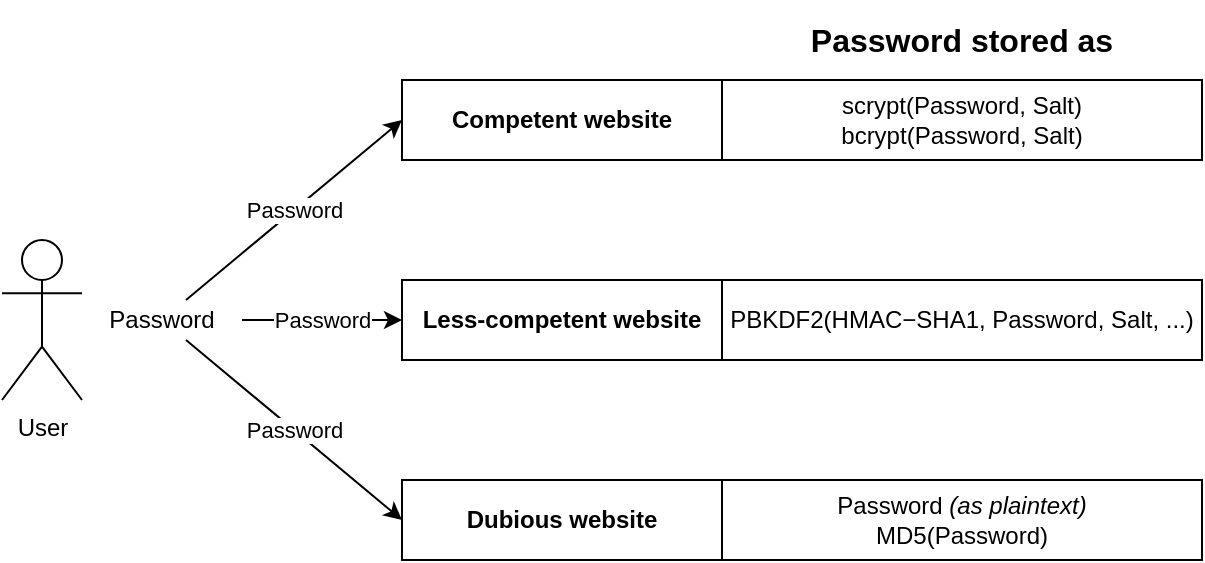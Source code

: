 <mxfile version="13.5.3" type="github">
  <diagram id="_B6--fNvl5OPntU9QEn6" name="Page-1">
    <mxGraphModel dx="1422" dy="795" grid="1" gridSize="10" guides="1" tooltips="1" connect="1" arrows="1" fold="1" page="1" pageScale="1" pageWidth="850" pageHeight="1100" math="0" shadow="0">
      <root>
        <mxCell id="0" />
        <mxCell id="1" parent="0" />
        <mxCell id="HP-s9qnrU3H1NAebICU0-16" value="" style="rounded=0;whiteSpace=wrap;html=1;align=left;" vertex="1" parent="1">
          <mxGeometry x="240" y="320" width="400" height="40" as="geometry" />
        </mxCell>
        <mxCell id="HP-s9qnrU3H1NAebICU0-15" value="" style="rounded=0;whiteSpace=wrap;html=1;align=left;" vertex="1" parent="1">
          <mxGeometry x="240" y="220" width="400" height="40" as="geometry" />
        </mxCell>
        <mxCell id="HP-s9qnrU3H1NAebICU0-14" value="" style="rounded=0;whiteSpace=wrap;html=1;align=left;" vertex="1" parent="1">
          <mxGeometry x="240" y="120" width="400" height="40" as="geometry" />
        </mxCell>
        <mxCell id="HP-s9qnrU3H1NAebICU0-1" value="User" style="shape=umlActor;verticalLabelPosition=bottom;verticalAlign=top;html=1;outlineConnect=0;" vertex="1" parent="1">
          <mxGeometry x="40" y="200" width="40" height="80" as="geometry" />
        </mxCell>
        <mxCell id="HP-s9qnrU3H1NAebICU0-3" value="Password" style="text;html=1;strokeColor=none;fillColor=none;align=center;verticalAlign=middle;whiteSpace=wrap;rounded=0;" vertex="1" parent="1">
          <mxGeometry x="80" y="230" width="80" height="20" as="geometry" />
        </mxCell>
        <mxCell id="HP-s9qnrU3H1NAebICU0-4" value="Competent website" style="rounded=0;whiteSpace=wrap;html=1;" vertex="1" parent="1">
          <mxGeometry x="240" y="120" width="160" height="40" as="geometry" />
        </mxCell>
        <mxCell id="HP-s9qnrU3H1NAebICU0-5" value="Less-competent website" style="rounded=0;whiteSpace=wrap;html=1;" vertex="1" parent="1">
          <mxGeometry x="240" y="220" width="160" height="40" as="geometry" />
        </mxCell>
        <mxCell id="HP-s9qnrU3H1NAebICU0-6" value="Dubious website" style="rounded=0;whiteSpace=wrap;html=1;fontStyle=1" vertex="1" parent="1">
          <mxGeometry x="240" y="320" width="160" height="40" as="geometry" />
        </mxCell>
        <mxCell id="HP-s9qnrU3H1NAebICU0-7" value="Password" style="endArrow=classic;html=1;entryX=0;entryY=0.5;entryDx=0;entryDy=0;" edge="1" parent="1" source="HP-s9qnrU3H1NAebICU0-3" target="HP-s9qnrU3H1NAebICU0-4">
          <mxGeometry width="50" height="50" relative="1" as="geometry">
            <mxPoint x="400" y="410" as="sourcePoint" />
            <mxPoint x="450" y="360" as="targetPoint" />
          </mxGeometry>
        </mxCell>
        <mxCell id="HP-s9qnrU3H1NAebICU0-8" value="Password" style="endArrow=classic;html=1;" edge="1" parent="1" source="HP-s9qnrU3H1NAebICU0-3" target="HP-s9qnrU3H1NAebICU0-5">
          <mxGeometry width="50" height="50" relative="1" as="geometry">
            <mxPoint x="110" y="200" as="sourcePoint" />
            <mxPoint x="160" y="150" as="targetPoint" />
          </mxGeometry>
        </mxCell>
        <mxCell id="HP-s9qnrU3H1NAebICU0-9" value="Password" style="endArrow=classic;html=1;entryX=0;entryY=0.5;entryDx=0;entryDy=0;" edge="1" parent="1" source="HP-s9qnrU3H1NAebICU0-3" target="HP-s9qnrU3H1NAebICU0-6">
          <mxGeometry width="50" height="50" relative="1" as="geometry">
            <mxPoint x="400" y="410" as="sourcePoint" />
            <mxPoint x="450" y="360" as="targetPoint" />
          </mxGeometry>
        </mxCell>
        <mxCell id="HP-s9qnrU3H1NAebICU0-10" value="&lt;b&gt;&lt;font style=&quot;font-size: 16px&quot;&gt;Password stored as&lt;br&gt;&lt;/font&gt;&lt;/b&gt;" style="text;html=1;strokeColor=none;fillColor=none;align=center;verticalAlign=middle;whiteSpace=wrap;rounded=0;" vertex="1" parent="1">
          <mxGeometry x="400" y="80" width="240" height="40" as="geometry" />
        </mxCell>
        <mxCell id="HP-s9qnrU3H1NAebICU0-11" value="&lt;div&gt;scrypt(Password, Salt)&lt;/div&gt;&lt;div&gt;bcrypt(Password, Salt)&lt;br&gt;&lt;/div&gt;" style="text;html=1;strokeColor=none;fillColor=none;align=center;verticalAlign=middle;whiteSpace=wrap;rounded=0;" vertex="1" parent="1">
          <mxGeometry x="400" y="120" width="240" height="40" as="geometry" />
        </mxCell>
        <mxCell id="HP-s9qnrU3H1NAebICU0-12" value="PBKDF2(HMAC−SHA1, Password, Salt, ...)" style="text;html=1;strokeColor=none;fillColor=none;align=center;verticalAlign=middle;whiteSpace=wrap;rounded=0;" vertex="1" parent="1">
          <mxGeometry x="400" y="220" width="240" height="40" as="geometry" />
        </mxCell>
        <mxCell id="HP-s9qnrU3H1NAebICU0-13" value="&lt;div&gt;Password&lt;i&gt; (as plaintext)&lt;/i&gt;&lt;/div&gt;&lt;div&gt;MD5(Password)&lt;br&gt;&lt;/div&gt;" style="text;html=1;strokeColor=none;fillColor=none;align=center;verticalAlign=middle;whiteSpace=wrap;rounded=0;" vertex="1" parent="1">
          <mxGeometry x="400" y="320" width="240" height="40" as="geometry" />
        </mxCell>
        <mxCell id="HP-s9qnrU3H1NAebICU0-17" value="Competent website" style="rounded=0;whiteSpace=wrap;html=1;fontStyle=1" vertex="1" parent="1">
          <mxGeometry x="240" y="120" width="160" height="40" as="geometry" />
        </mxCell>
        <mxCell id="HP-s9qnrU3H1NAebICU0-18" value="Less-competent website" style="rounded=0;whiteSpace=wrap;html=1;fontStyle=1" vertex="1" parent="1">
          <mxGeometry x="240" y="220" width="160" height="40" as="geometry" />
        </mxCell>
      </root>
    </mxGraphModel>
  </diagram>
</mxfile>
